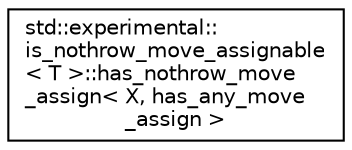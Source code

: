 digraph "Graphe hiérarchique des classes"
{
 // INTERACTIVE_SVG=YES
  edge [fontname="Helvetica",fontsize="10",labelfontname="Helvetica",labelfontsize="10"];
  node [fontname="Helvetica",fontsize="10",shape=record];
  rankdir="LR";
  Node0 [label="std::experimental::\lis_nothrow_move_assignable\l\< T \>::has_nothrow_move\l_assign\< X, has_any_move\l_assign \>",height=0.2,width=0.4,color="black", fillcolor="white", style="filled",URL="$structstd_1_1experimental_1_1is__nothrow__move__assignable_1_1has__nothrow__move__assign.html"];
}
